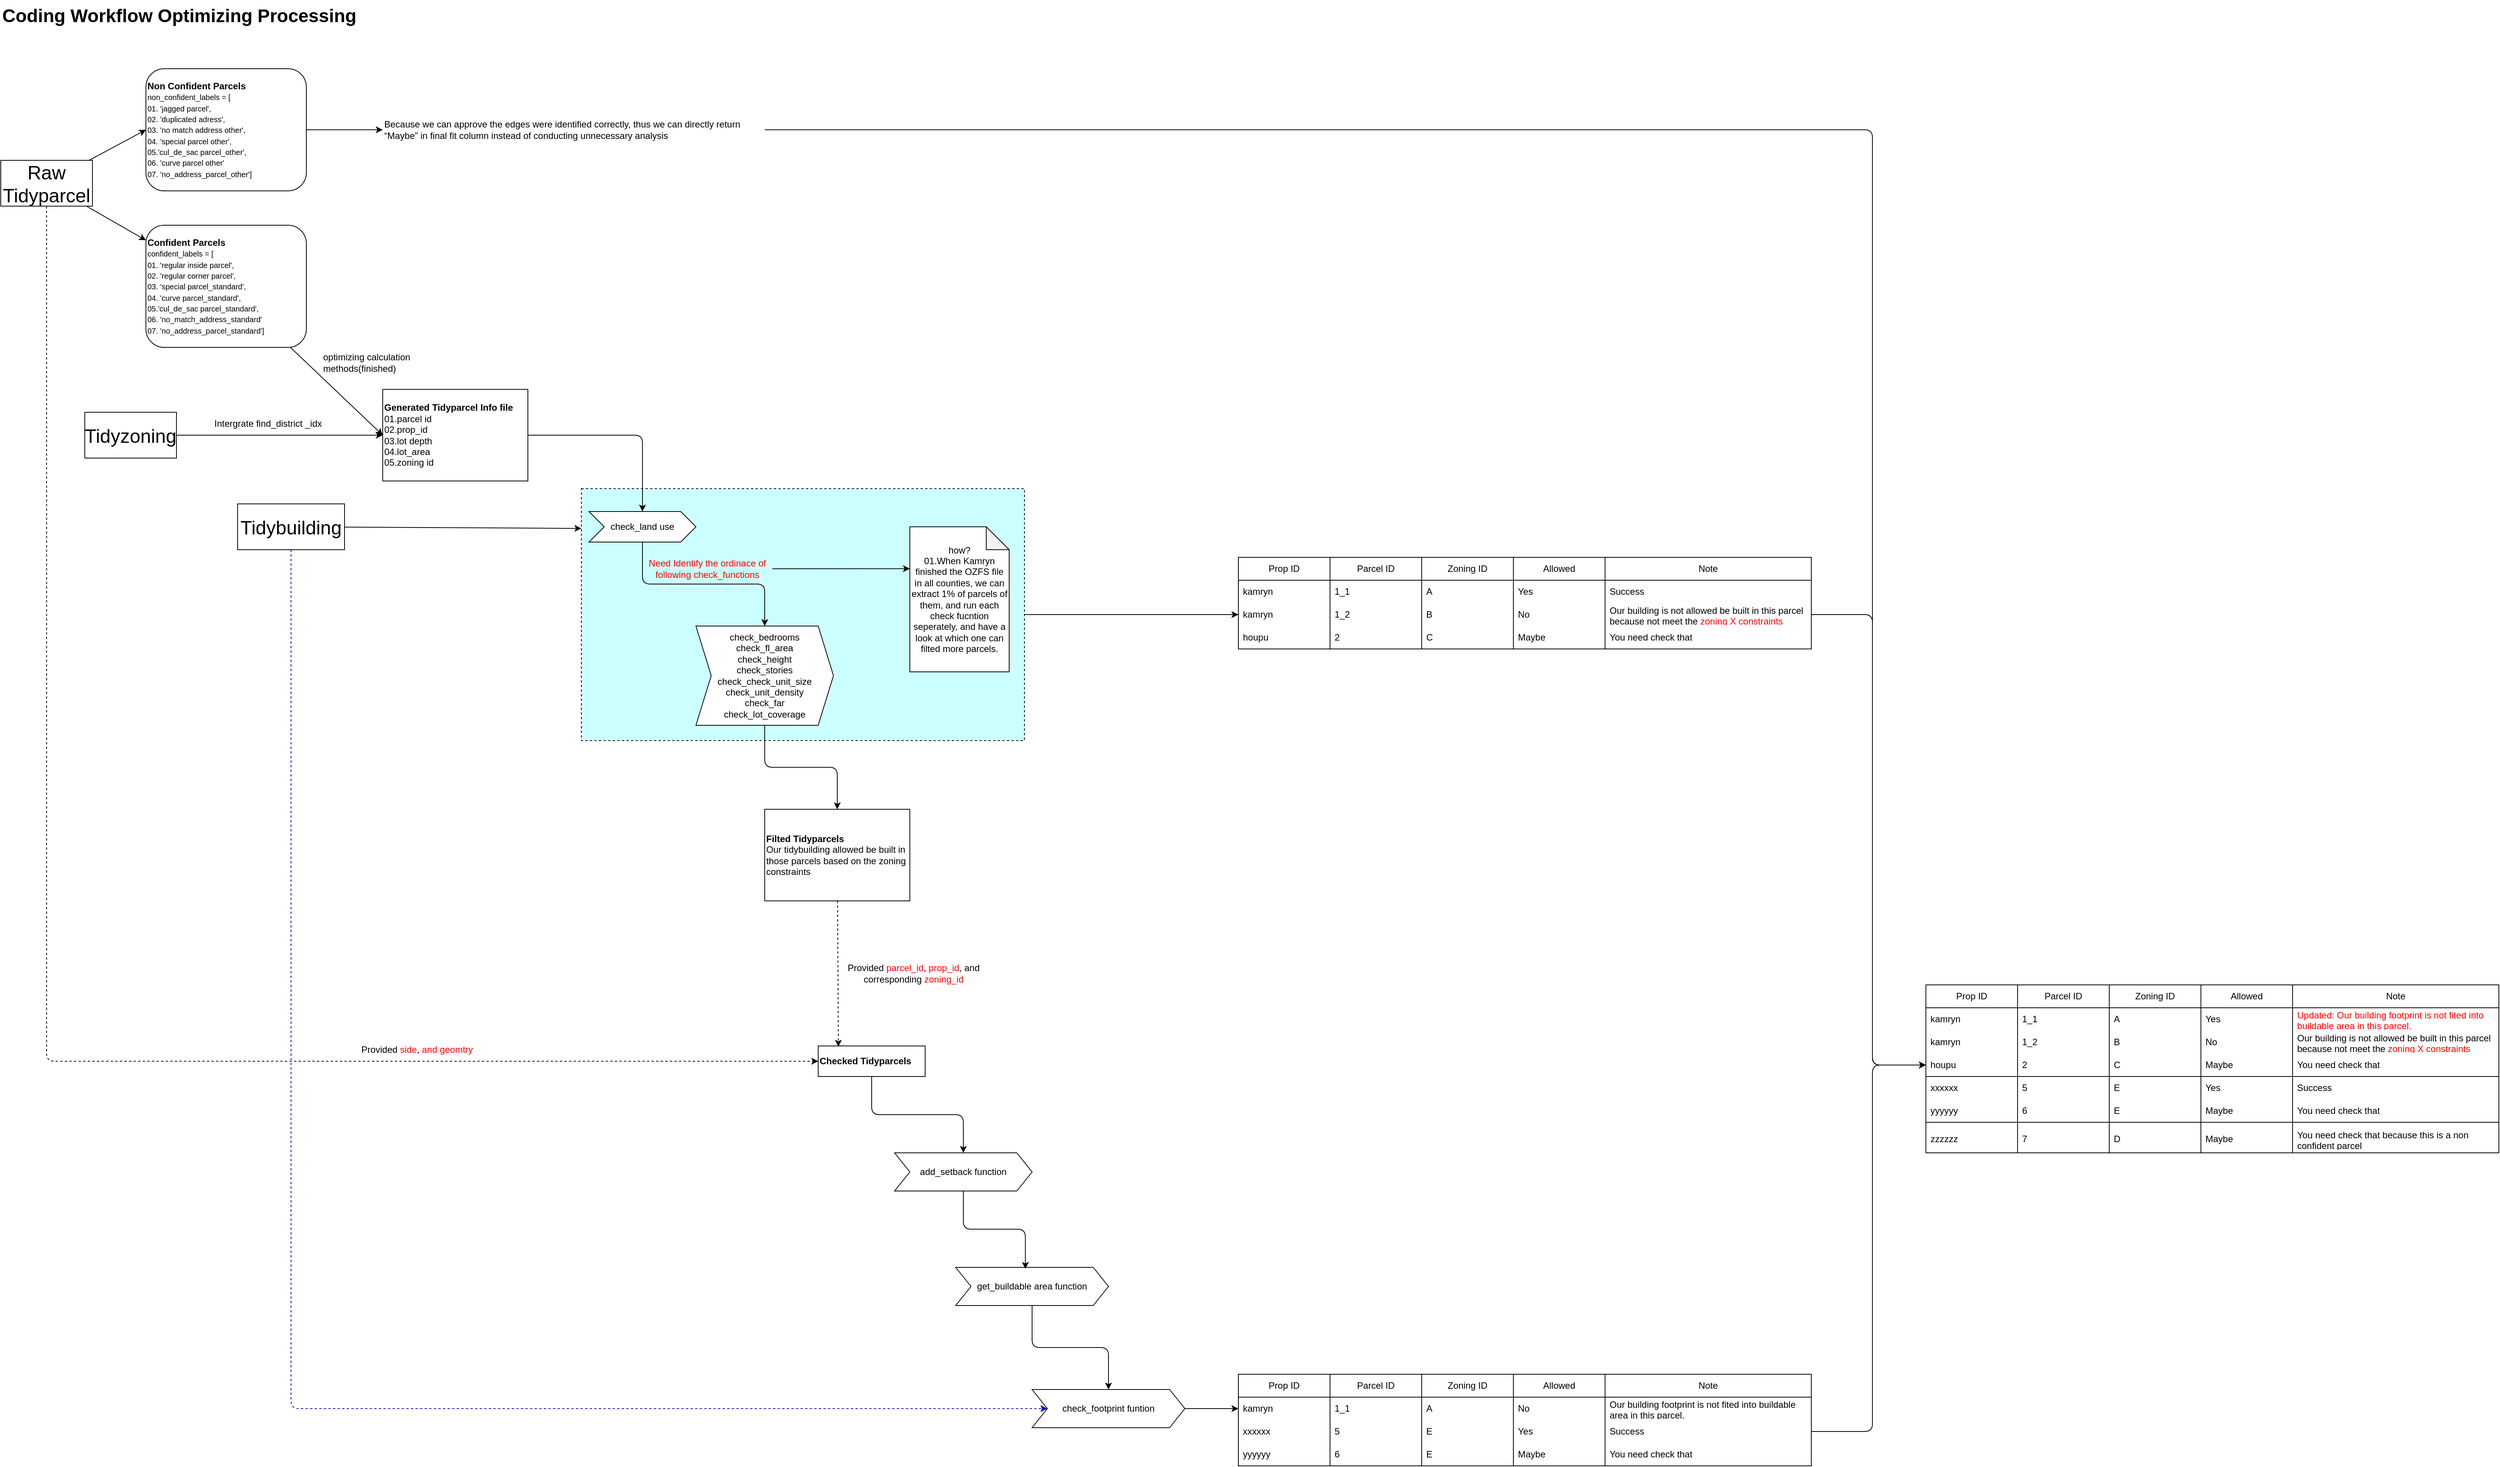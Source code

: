 <mxfile>
    <diagram id="6AbYBxDoQgBNnA4P9w5V" name="Page-1">
        <mxGraphModel dx="3763" dy="2843" grid="1" gridSize="10" guides="1" tooltips="1" connect="1" arrows="1" fold="1" page="1" pageScale="1" pageWidth="1100" pageHeight="850" math="0" shadow="0">
            <root>
                <mxCell id="0"/>
                <mxCell id="1" parent="0"/>
                <mxCell id="86" style="edgeStyle=none;html=1;entryX=0;entryY=0.5;entryDx=0;entryDy=0;" edge="1" parent="1" source="49" target="65">
                    <mxGeometry relative="1" as="geometry"/>
                </mxCell>
                <mxCell id="49" value="" style="rounded=0;whiteSpace=wrap;html=1;dashed=1;fillColor=#CCFFFF;gradientColor=none;" vertex="1" parent="1">
                    <mxGeometry x="800" y="690" width="580" height="330" as="geometry"/>
                </mxCell>
                <mxCell id="2" value="&lt;h1 style=&quot;margin-top: 0px;&quot;&gt;Coding Workflow Optimizing Processing&lt;/h1&gt;" style="text;html=1;whiteSpace=wrap;overflow=hidden;rounded=0;" vertex="1" parent="1">
                    <mxGeometry x="40" y="50" width="530" height="50" as="geometry"/>
                </mxCell>
                <mxCell id="7" style="edgeStyle=none;html=1;" edge="1" parent="1" source="3" target="4">
                    <mxGeometry relative="1" as="geometry"/>
                </mxCell>
                <mxCell id="9" style="edgeStyle=none;html=1;entryX=0;entryY=0.5;entryDx=0;entryDy=0;" edge="1" parent="1" source="3" target="8">
                    <mxGeometry relative="1" as="geometry"/>
                </mxCell>
                <mxCell id="39" style="edgeStyle=orthogonalEdgeStyle;html=1;entryX=0;entryY=0.5;entryDx=0;entryDy=0;dashed=1;" edge="1" parent="1" source="3" target="37">
                    <mxGeometry relative="1" as="geometry">
                        <Array as="points">
                            <mxPoint x="100" y="1440"/>
                        </Array>
                    </mxGeometry>
                </mxCell>
                <mxCell id="3" value="&lt;font style=&quot;font-size: 25px;&quot;&gt;Raw Tidyparcel&lt;/font&gt;" style="rounded=0;whiteSpace=wrap;html=1;" vertex="1" parent="1">
                    <mxGeometry x="40" y="260" width="120" height="60" as="geometry"/>
                </mxCell>
                <mxCell id="24" style="edgeStyle=none;html=1;entryX=0;entryY=0.5;entryDx=0;entryDy=0;" edge="1" parent="1" source="4" target="12">
                    <mxGeometry relative="1" as="geometry"/>
                </mxCell>
                <mxCell id="4" value="&lt;b&gt;Confident Parcels&lt;/b&gt;&lt;div&gt;&lt;div&gt;&lt;font style=&quot;font-size: 10px;&quot;&gt;confident_labels = [&lt;/font&gt;&lt;/div&gt;&lt;div&gt;&lt;font style=&quot;font-size: 10px;&quot;&gt;01. &#39;regular inside parcel&#39;,&lt;/font&gt;&lt;/div&gt;&lt;div&gt;&lt;font style=&quot;font-size: 10px;&quot;&gt;02. &#39;regular corner parcel&#39;,&lt;/font&gt;&lt;/div&gt;&lt;div&gt;&lt;font style=&quot;font-size: 10px;&quot;&gt;03. &#39;special parcel_standard&#39;,&lt;/font&gt;&lt;/div&gt;&lt;div&gt;&lt;font style=&quot;font-size: 10px;&quot;&gt;04. &#39;curve parcel_standard&#39;,&lt;/font&gt;&lt;/div&gt;&lt;div&gt;&lt;font style=&quot;font-size: 10px;&quot;&gt;05.&#39;cul_de_sac parcel_standard&#39;,&lt;/font&gt;&lt;/div&gt;&lt;div&gt;&lt;font style=&quot;font-size: 10px;&quot;&gt;06. &#39;no_match_address_standard&#39;&lt;/font&gt;&lt;/div&gt;&lt;div&gt;&lt;font style=&quot;font-size: 10px;&quot;&gt;&lt;span style=&quot;background-color: transparent;&quot;&gt;07. &#39;&lt;/span&gt;&lt;/font&gt;&lt;span style=&quot;background-color: transparent; font-size: 10px;&quot;&gt;no_address_parcel_standard&#39;&lt;/span&gt;&lt;span style=&quot;background-color: transparent; font-size: 10px;&quot;&gt;]&lt;/span&gt;&lt;/div&gt;&lt;/div&gt;" style="rounded=1;whiteSpace=wrap;html=1;align=left;" vertex="1" parent="1">
                    <mxGeometry x="230" y="345" width="210" height="160" as="geometry"/>
                </mxCell>
                <mxCell id="8" value="&lt;b&gt;Non Confident Parcels&lt;/b&gt;&lt;div&gt;&lt;div&gt;&lt;font style=&quot;font-size: 10px;&quot;&gt;non_confident_labels = [&lt;/font&gt;&lt;/div&gt;&lt;div&gt;&lt;font style=&quot;font-size: 10px;&quot;&gt;01. &#39;jagged parcel&#39;,&lt;/font&gt;&lt;/div&gt;&lt;div&gt;&lt;font style=&quot;font-size: 10px;&quot;&gt;02. &#39;duplicated adress&#39;,&lt;/font&gt;&lt;/div&gt;&lt;div&gt;&lt;font style=&quot;font-size: 10px;&quot;&gt;03. &#39;no match address other&#39;,&lt;/font&gt;&lt;/div&gt;&lt;div&gt;&lt;font style=&quot;font-size: 10px;&quot;&gt;04. &#39;special parcel other&#39;,&lt;/font&gt;&lt;/div&gt;&lt;div&gt;&lt;font style=&quot;font-size: 10px;&quot;&gt;05.&#39;cul_de_sac parcel_other&#39;,&lt;/font&gt;&lt;/div&gt;&lt;div&gt;&lt;font style=&quot;font-size: 10px;&quot;&gt;06. &#39;curve parcel other&#39;&lt;/font&gt;&lt;/div&gt;&lt;div&gt;&lt;font style=&quot;font-size: 10px;&quot;&gt;&lt;span style=&quot;background-color: transparent;&quot;&gt;07. &#39;&lt;/span&gt;&lt;/font&gt;&lt;span style=&quot;background-color: transparent; font-size: 10px;&quot;&gt;no_address_parcel_other&#39;&lt;/span&gt;&lt;span style=&quot;background-color: transparent; font-size: 10px;&quot;&gt;]&lt;/span&gt;&lt;/div&gt;&lt;/div&gt;" style="rounded=1;whiteSpace=wrap;html=1;align=left;" vertex="1" parent="1">
                    <mxGeometry x="230" y="140" width="210" height="160" as="geometry"/>
                </mxCell>
                <mxCell id="10" value="" style="endArrow=classic;html=1;exitX=1;exitY=0.5;exitDx=0;exitDy=0;" edge="1" parent="1" source="8">
                    <mxGeometry width="50" height="50" relative="1" as="geometry">
                        <mxPoint x="650" y="480" as="sourcePoint"/>
                        <mxPoint x="540" y="220" as="targetPoint"/>
                    </mxGeometry>
                </mxCell>
                <mxCell id="164" style="edgeStyle=orthogonalEdgeStyle;html=1;entryX=0;entryY=0.5;entryDx=0;entryDy=0;" edge="1" parent="1" source="11" target="113">
                    <mxGeometry relative="1" as="geometry">
                        <Array as="points">
                            <mxPoint x="2490" y="220"/>
                            <mxPoint x="2490" y="1445"/>
                        </Array>
                    </mxGeometry>
                </mxCell>
                <mxCell id="11" value="Because we can approve the edges were identified correctly, thus we can directly return “Maybe” in final fit column instead of conducting unnecessary analysis&amp;nbsp;" style="text;html=1;align=left;verticalAlign=middle;whiteSpace=wrap;rounded=0;" vertex="1" parent="1">
                    <mxGeometry x="540" y="205" width="500" height="30" as="geometry"/>
                </mxCell>
                <mxCell id="29" style="edgeStyle=orthogonalEdgeStyle;html=1;entryX=0.5;entryY=0;entryDx=0;entryDy=0;" edge="1" parent="1" source="12" target="27">
                    <mxGeometry relative="1" as="geometry"/>
                </mxCell>
                <mxCell id="12" value="&lt;b&gt;Generated Tidyparcel Info file&lt;/b&gt;&lt;div&gt;01.parcel id&lt;/div&gt;&lt;div&gt;02.prop_id&lt;/div&gt;&lt;div&gt;03.lot depth&lt;/div&gt;&lt;div&gt;04.lot_area&lt;/div&gt;&lt;div&gt;05.zoning id&lt;/div&gt;" style="rounded=0;whiteSpace=wrap;html=1;align=left;" vertex="1" parent="1">
                    <mxGeometry x="540" y="560" width="190" height="120" as="geometry"/>
                </mxCell>
                <mxCell id="22" style="edgeStyle=none;html=1;entryX=0;entryY=0.5;entryDx=0;entryDy=0;" edge="1" parent="1" source="21" target="12">
                    <mxGeometry relative="1" as="geometry"/>
                </mxCell>
                <mxCell id="21" value="&lt;font style=&quot;font-size: 25px;&quot;&gt;Tidyzoning&lt;/font&gt;" style="rounded=0;whiteSpace=wrap;html=1;" vertex="1" parent="1">
                    <mxGeometry x="150" y="590" width="120" height="60" as="geometry"/>
                </mxCell>
                <mxCell id="23" value="Intergrate find_district _idx" style="text;html=1;align=center;verticalAlign=middle;whiteSpace=wrap;rounded=0;rotation=0;" vertex="1" parent="1">
                    <mxGeometry x="300" y="590" width="180" height="30" as="geometry"/>
                </mxCell>
                <mxCell id="31" style="edgeStyle=orthogonalEdgeStyle;html=1;entryX=0.5;entryY=0;entryDx=0;entryDy=0;" edge="1" parent="1" source="27" target="30">
                    <mxGeometry relative="1" as="geometry"/>
                </mxCell>
                <mxCell id="27" value="check_land use" style="shape=step;perimeter=stepPerimeter;whiteSpace=wrap;html=1;fixedSize=1;" vertex="1" parent="1">
                    <mxGeometry x="810" y="720" width="140" height="40" as="geometry"/>
                </mxCell>
                <mxCell id="36" style="edgeStyle=orthogonalEdgeStyle;html=1;" edge="1" parent="1" source="30" target="35">
                    <mxGeometry relative="1" as="geometry"/>
                </mxCell>
                <mxCell id="30" value="check_bedrooms&lt;div&gt;check_fl_area&lt;/div&gt;&lt;div&gt;check_height&lt;/div&gt;&lt;div&gt;check_stories&lt;/div&gt;&lt;div&gt;check_check_unit_size&lt;/div&gt;&lt;div&gt;check_unit_density&lt;/div&gt;&lt;div&gt;check_far&lt;/div&gt;&lt;div&gt;check_lot_coverage&lt;/div&gt;" style="shape=step;perimeter=stepPerimeter;whiteSpace=wrap;html=1;fixedSize=1;" vertex="1" parent="1">
                    <mxGeometry x="950" y="870" width="180" height="130" as="geometry"/>
                </mxCell>
                <mxCell id="32" value="&lt;font style=&quot;color: rgb(255, 0, 0);&quot;&gt;Need Identify the ordinace of following check_functions&lt;/font&gt;" style="text;html=1;align=center;verticalAlign=middle;whiteSpace=wrap;rounded=0;" vertex="1" parent="1">
                    <mxGeometry x="880" y="780" width="170" height="30" as="geometry"/>
                </mxCell>
                <mxCell id="33" value="how?&lt;div&gt;01.When Kamryn finished the OZFS file in all counties, we can extract 1% of parcels of them, and run each check fucntion seperately, and have a look at which one can filted more parcels.&lt;/div&gt;" style="shape=note;whiteSpace=wrap;html=1;backgroundOutline=1;darkOpacity=0.05;" vertex="1" parent="1">
                    <mxGeometry x="1230" y="740" width="130" height="190" as="geometry"/>
                </mxCell>
                <mxCell id="34" style="edgeStyle=none;html=1;entryX=0;entryY=0.289;entryDx=0;entryDy=0;entryPerimeter=0;" edge="1" parent="1" source="32" target="33">
                    <mxGeometry relative="1" as="geometry"/>
                </mxCell>
                <mxCell id="35" value="&lt;b&gt;Filted Tidyparcels&lt;/b&gt;&lt;div&gt;Our tidybuilding allowed be built in those parcels based on the zoning constraints&lt;/div&gt;" style="rounded=0;whiteSpace=wrap;html=1;align=left;" vertex="1" parent="1">
                    <mxGeometry x="1040" y="1110" width="190" height="120" as="geometry"/>
                </mxCell>
                <mxCell id="43" style="edgeStyle=orthogonalEdgeStyle;html=1;entryX=0.5;entryY=0;entryDx=0;entryDy=0;" edge="1" parent="1" source="37" target="42">
                    <mxGeometry relative="1" as="geometry"/>
                </mxCell>
                <mxCell id="37" value="&lt;b&gt;Checked Tidyparcels&lt;/b&gt;" style="rounded=0;whiteSpace=wrap;html=1;align=left;" vertex="1" parent="1">
                    <mxGeometry x="1110" y="1420" width="140" height="40" as="geometry"/>
                </mxCell>
                <mxCell id="38" style="edgeStyle=none;html=1;entryX=0.189;entryY=0.025;entryDx=0;entryDy=0;entryPerimeter=0;dashed=1;" edge="1" parent="1" source="35" target="37">
                    <mxGeometry relative="1" as="geometry"/>
                </mxCell>
                <mxCell id="40" value="Provided &lt;font style=&quot;color: rgb(255, 0, 0);&quot;&gt;parcel_id&lt;/font&gt;, &lt;font style=&quot;color: rgb(255, 0, 0);&quot;&gt;prop_id&lt;/font&gt;, and corresponding &lt;font style=&quot;color: rgb(255, 0, 0);&quot;&gt;zoning_id&lt;/font&gt;" style="text;html=1;align=center;verticalAlign=middle;whiteSpace=wrap;rounded=0;" vertex="1" parent="1">
                    <mxGeometry x="1140" y="1310" width="190" height="30" as="geometry"/>
                </mxCell>
                <mxCell id="41" value="Provided &lt;font style=&quot;color: rgb(255, 0, 0);&quot;&gt;side&lt;/font&gt;, &lt;font style=&quot;color: rgb(255, 0, 0);&quot;&gt;and geomtry&lt;/font&gt;" style="text;html=1;align=center;verticalAlign=middle;whiteSpace=wrap;rounded=0;" vertex="1" parent="1">
                    <mxGeometry x="490" y="1410" width="190" height="30" as="geometry"/>
                </mxCell>
                <mxCell id="42" value="add_setback function" style="shape=step;perimeter=stepPerimeter;whiteSpace=wrap;html=1;fixedSize=1;" vertex="1" parent="1">
                    <mxGeometry x="1210" y="1560" width="180" height="50" as="geometry"/>
                </mxCell>
                <mxCell id="52" style="edgeStyle=orthogonalEdgeStyle;html=1;" edge="1" parent="1" source="44" target="51">
                    <mxGeometry relative="1" as="geometry"/>
                </mxCell>
                <mxCell id="44" value="get_buildable area function" style="shape=step;perimeter=stepPerimeter;whiteSpace=wrap;html=1;fixedSize=1;" vertex="1" parent="1">
                    <mxGeometry x="1290" y="1710" width="200" height="50" as="geometry"/>
                </mxCell>
                <mxCell id="45" style="edgeStyle=orthogonalEdgeStyle;html=1;entryX=0.456;entryY=0.04;entryDx=0;entryDy=0;entryPerimeter=0;" edge="1" parent="1" source="42" target="44">
                    <mxGeometry relative="1" as="geometry"/>
                </mxCell>
                <mxCell id="54" style="edgeStyle=orthogonalEdgeStyle;html=1;entryX=0;entryY=0.5;entryDx=0;entryDy=0;strokeColor=#0000CC;dashed=1;" edge="1" parent="1" source="46" target="51">
                    <mxGeometry relative="1" as="geometry">
                        <Array as="points">
                            <mxPoint x="420" y="1895"/>
                        </Array>
                    </mxGeometry>
                </mxCell>
                <mxCell id="46" value="&lt;font style=&quot;font-size: 25px;&quot;&gt;Tidybuilding&lt;/font&gt;" style="rounded=0;whiteSpace=wrap;html=1;" vertex="1" parent="1">
                    <mxGeometry x="350" y="710" width="140" height="60" as="geometry"/>
                </mxCell>
                <mxCell id="50" style="edgeStyle=none;html=1;entryX=0;entryY=0.158;entryDx=0;entryDy=0;entryPerimeter=0;" edge="1" parent="1" source="46" target="49">
                    <mxGeometry relative="1" as="geometry"/>
                </mxCell>
                <mxCell id="108" style="edgeStyle=none;html=1;entryX=0;entryY=0.5;entryDx=0;entryDy=0;" edge="1" parent="1" source="51" target="89">
                    <mxGeometry relative="1" as="geometry"/>
                </mxCell>
                <mxCell id="51" value="check_footprint funtion" style="shape=step;perimeter=stepPerimeter;whiteSpace=wrap;html=1;fixedSize=1;" vertex="1" parent="1">
                    <mxGeometry x="1390" y="1870" width="200" height="50" as="geometry"/>
                </mxCell>
                <mxCell id="85" value="" style="group" vertex="1" connectable="0" parent="1">
                    <mxGeometry x="1660" y="780" width="750" height="120" as="geometry"/>
                </mxCell>
                <mxCell id="63" value="Prop ID" style="swimlane;fontStyle=0;childLayout=stackLayout;horizontal=1;startSize=30;horizontalStack=0;resizeParent=1;resizeParentMax=0;resizeLast=0;collapsible=1;marginBottom=0;whiteSpace=wrap;html=1;" vertex="1" parent="85">
                    <mxGeometry width="120" height="120" as="geometry"/>
                </mxCell>
                <mxCell id="64" value="kamryn" style="text;strokeColor=none;fillColor=none;align=left;verticalAlign=middle;spacingLeft=4;spacingRight=4;overflow=hidden;points=[[0,0.5],[1,0.5]];portConstraint=eastwest;rotatable=0;whiteSpace=wrap;html=1;" vertex="1" parent="63">
                    <mxGeometry y="30" width="120" height="30" as="geometry"/>
                </mxCell>
                <mxCell id="65" value="kamryn" style="text;strokeColor=none;fillColor=none;align=left;verticalAlign=middle;spacingLeft=4;spacingRight=4;overflow=hidden;points=[[0,0.5],[1,0.5]];portConstraint=eastwest;rotatable=0;whiteSpace=wrap;html=1;" vertex="1" parent="63">
                    <mxGeometry y="60" width="120" height="30" as="geometry"/>
                </mxCell>
                <mxCell id="66" value="houpu" style="text;strokeColor=none;fillColor=none;align=left;verticalAlign=middle;spacingLeft=4;spacingRight=4;overflow=hidden;points=[[0,0.5],[1,0.5]];portConstraint=eastwest;rotatable=0;whiteSpace=wrap;html=1;" vertex="1" parent="63">
                    <mxGeometry y="90" width="120" height="30" as="geometry"/>
                </mxCell>
                <mxCell id="67" value="Parcel ID" style="swimlane;fontStyle=0;childLayout=stackLayout;horizontal=1;startSize=30;horizontalStack=0;resizeParent=1;resizeParentMax=0;resizeLast=0;collapsible=1;marginBottom=0;whiteSpace=wrap;html=1;" vertex="1" parent="85">
                    <mxGeometry x="120" width="120" height="120" as="geometry"/>
                </mxCell>
                <mxCell id="68" value="1_1" style="text;strokeColor=none;fillColor=none;align=left;verticalAlign=middle;spacingLeft=4;spacingRight=4;overflow=hidden;points=[[0,0.5],[1,0.5]];portConstraint=eastwest;rotatable=0;whiteSpace=wrap;html=1;" vertex="1" parent="67">
                    <mxGeometry y="30" width="120" height="30" as="geometry"/>
                </mxCell>
                <mxCell id="69" value="1_2" style="text;strokeColor=none;fillColor=none;align=left;verticalAlign=middle;spacingLeft=4;spacingRight=4;overflow=hidden;points=[[0,0.5],[1,0.5]];portConstraint=eastwest;rotatable=0;whiteSpace=wrap;html=1;" vertex="1" parent="67">
                    <mxGeometry y="60" width="120" height="30" as="geometry"/>
                </mxCell>
                <mxCell id="70" value="2" style="text;strokeColor=none;fillColor=none;align=left;verticalAlign=middle;spacingLeft=4;spacingRight=4;overflow=hidden;points=[[0,0.5],[1,0.5]];portConstraint=eastwest;rotatable=0;whiteSpace=wrap;html=1;" vertex="1" parent="67">
                    <mxGeometry y="90" width="120" height="30" as="geometry"/>
                </mxCell>
                <mxCell id="71" value="Zoning ID" style="swimlane;fontStyle=0;childLayout=stackLayout;horizontal=1;startSize=30;horizontalStack=0;resizeParent=1;resizeParentMax=0;resizeLast=0;collapsible=1;marginBottom=0;whiteSpace=wrap;html=1;" vertex="1" parent="85">
                    <mxGeometry x="240" width="120" height="120" as="geometry"/>
                </mxCell>
                <mxCell id="72" value="A" style="text;strokeColor=none;fillColor=none;align=left;verticalAlign=middle;spacingLeft=4;spacingRight=4;overflow=hidden;points=[[0,0.5],[1,0.5]];portConstraint=eastwest;rotatable=0;whiteSpace=wrap;html=1;" vertex="1" parent="71">
                    <mxGeometry y="30" width="120" height="30" as="geometry"/>
                </mxCell>
                <mxCell id="73" value="B" style="text;strokeColor=none;fillColor=none;align=left;verticalAlign=middle;spacingLeft=4;spacingRight=4;overflow=hidden;points=[[0,0.5],[1,0.5]];portConstraint=eastwest;rotatable=0;whiteSpace=wrap;html=1;" vertex="1" parent="71">
                    <mxGeometry y="60" width="120" height="30" as="geometry"/>
                </mxCell>
                <mxCell id="74" value="C" style="text;strokeColor=none;fillColor=none;align=left;verticalAlign=middle;spacingLeft=4;spacingRight=4;overflow=hidden;points=[[0,0.5],[1,0.5]];portConstraint=eastwest;rotatable=0;whiteSpace=wrap;html=1;" vertex="1" parent="71">
                    <mxGeometry y="90" width="120" height="30" as="geometry"/>
                </mxCell>
                <mxCell id="75" value="Allowed" style="swimlane;fontStyle=0;childLayout=stackLayout;horizontal=1;startSize=30;horizontalStack=0;resizeParent=1;resizeParentMax=0;resizeLast=0;collapsible=1;marginBottom=0;whiteSpace=wrap;html=1;" vertex="1" parent="85">
                    <mxGeometry x="360" width="120" height="120" as="geometry"/>
                </mxCell>
                <mxCell id="76" value="Yes" style="text;strokeColor=none;fillColor=none;align=left;verticalAlign=middle;spacingLeft=4;spacingRight=4;overflow=hidden;points=[[0,0.5],[1,0.5]];portConstraint=eastwest;rotatable=0;whiteSpace=wrap;html=1;" vertex="1" parent="75">
                    <mxGeometry y="30" width="120" height="30" as="geometry"/>
                </mxCell>
                <mxCell id="77" value="No" style="text;strokeColor=none;fillColor=none;align=left;verticalAlign=middle;spacingLeft=4;spacingRight=4;overflow=hidden;points=[[0,0.5],[1,0.5]];portConstraint=eastwest;rotatable=0;whiteSpace=wrap;html=1;" vertex="1" parent="75">
                    <mxGeometry y="60" width="120" height="30" as="geometry"/>
                </mxCell>
                <mxCell id="78" value="Maybe" style="text;strokeColor=none;fillColor=none;align=left;verticalAlign=middle;spacingLeft=4;spacingRight=4;overflow=hidden;points=[[0,0.5],[1,0.5]];portConstraint=eastwest;rotatable=0;whiteSpace=wrap;html=1;" vertex="1" parent="75">
                    <mxGeometry y="90" width="120" height="30" as="geometry"/>
                </mxCell>
                <mxCell id="79" value="Note" style="swimlane;fontStyle=0;childLayout=stackLayout;horizontal=1;startSize=30;horizontalStack=0;resizeParent=1;resizeParentMax=0;resizeLast=0;collapsible=1;marginBottom=0;whiteSpace=wrap;html=1;" vertex="1" parent="85">
                    <mxGeometry x="480" width="270" height="120" as="geometry"/>
                </mxCell>
                <mxCell id="80" value="Success" style="text;strokeColor=none;fillColor=none;align=left;verticalAlign=middle;spacingLeft=4;spacingRight=4;overflow=hidden;points=[[0,0.5],[1,0.5]];portConstraint=eastwest;rotatable=0;whiteSpace=wrap;html=1;" vertex="1" parent="79">
                    <mxGeometry y="30" width="270" height="30" as="geometry"/>
                </mxCell>
                <mxCell id="81" value="&lt;span style=&quot;color: rgb(0, 0, 0); text-align: center;&quot;&gt;Our building is not allowed be built in this parcel because not meet the &lt;/span&gt;&lt;span style=&quot;text-align: center; color: rgb(0, 0, 0);&quot;&gt;&lt;font style=&quot;color: rgb(255, 0, 0);&quot;&gt;zoning X constraints&lt;/font&gt;&lt;/span&gt;" style="text;strokeColor=none;fillColor=none;align=left;verticalAlign=middle;spacingLeft=4;spacingRight=4;overflow=hidden;points=[[0,0.5],[1,0.5]];portConstraint=eastwest;rotatable=0;whiteSpace=wrap;html=1;" vertex="1" parent="79">
                    <mxGeometry y="60" width="270" height="30" as="geometry"/>
                </mxCell>
                <mxCell id="82" value="You need check that" style="text;strokeColor=none;fillColor=none;align=left;verticalAlign=middle;spacingLeft=4;spacingRight=4;overflow=hidden;points=[[0,0.5],[1,0.5]];portConstraint=eastwest;rotatable=0;whiteSpace=wrap;html=1;" vertex="1" parent="79">
                    <mxGeometry y="90" width="270" height="30" as="geometry"/>
                </mxCell>
                <mxCell id="87" value="" style="group" vertex="1" connectable="0" parent="1">
                    <mxGeometry x="1660" y="1850" width="750" height="120" as="geometry"/>
                </mxCell>
                <mxCell id="88" value="Prop ID" style="swimlane;fontStyle=0;childLayout=stackLayout;horizontal=1;startSize=30;horizontalStack=0;resizeParent=1;resizeParentMax=0;resizeLast=0;collapsible=1;marginBottom=0;whiteSpace=wrap;html=1;" vertex="1" parent="87">
                    <mxGeometry width="120" height="120" as="geometry"/>
                </mxCell>
                <mxCell id="89" value="kamryn" style="text;strokeColor=none;fillColor=none;align=left;verticalAlign=middle;spacingLeft=4;spacingRight=4;overflow=hidden;points=[[0,0.5],[1,0.5]];portConstraint=eastwest;rotatable=0;whiteSpace=wrap;html=1;" vertex="1" parent="88">
                    <mxGeometry y="30" width="120" height="30" as="geometry"/>
                </mxCell>
                <mxCell id="90" value="xxxxxx" style="text;strokeColor=none;fillColor=none;align=left;verticalAlign=middle;spacingLeft=4;spacingRight=4;overflow=hidden;points=[[0,0.5],[1,0.5]];portConstraint=eastwest;rotatable=0;whiteSpace=wrap;html=1;" vertex="1" parent="88">
                    <mxGeometry y="60" width="120" height="30" as="geometry"/>
                </mxCell>
                <mxCell id="91" value="yyyyyy" style="text;strokeColor=none;fillColor=none;align=left;verticalAlign=middle;spacingLeft=4;spacingRight=4;overflow=hidden;points=[[0,0.5],[1,0.5]];portConstraint=eastwest;rotatable=0;whiteSpace=wrap;html=1;" vertex="1" parent="88">
                    <mxGeometry y="90" width="120" height="30" as="geometry"/>
                </mxCell>
                <mxCell id="92" value="Parcel ID" style="swimlane;fontStyle=0;childLayout=stackLayout;horizontal=1;startSize=30;horizontalStack=0;resizeParent=1;resizeParentMax=0;resizeLast=0;collapsible=1;marginBottom=0;whiteSpace=wrap;html=1;" vertex="1" parent="87">
                    <mxGeometry x="120" width="120" height="120" as="geometry"/>
                </mxCell>
                <mxCell id="93" value="1_1" style="text;strokeColor=none;fillColor=none;align=left;verticalAlign=middle;spacingLeft=4;spacingRight=4;overflow=hidden;points=[[0,0.5],[1,0.5]];portConstraint=eastwest;rotatable=0;whiteSpace=wrap;html=1;" vertex="1" parent="92">
                    <mxGeometry y="30" width="120" height="30" as="geometry"/>
                </mxCell>
                <mxCell id="94" value="5" style="text;strokeColor=none;fillColor=none;align=left;verticalAlign=middle;spacingLeft=4;spacingRight=4;overflow=hidden;points=[[0,0.5],[1,0.5]];portConstraint=eastwest;rotatable=0;whiteSpace=wrap;html=1;" vertex="1" parent="92">
                    <mxGeometry y="60" width="120" height="30" as="geometry"/>
                </mxCell>
                <mxCell id="95" value="6" style="text;strokeColor=none;fillColor=none;align=left;verticalAlign=middle;spacingLeft=4;spacingRight=4;overflow=hidden;points=[[0,0.5],[1,0.5]];portConstraint=eastwest;rotatable=0;whiteSpace=wrap;html=1;" vertex="1" parent="92">
                    <mxGeometry y="90" width="120" height="30" as="geometry"/>
                </mxCell>
                <mxCell id="96" value="Zoning ID" style="swimlane;fontStyle=0;childLayout=stackLayout;horizontal=1;startSize=30;horizontalStack=0;resizeParent=1;resizeParentMax=0;resizeLast=0;collapsible=1;marginBottom=0;whiteSpace=wrap;html=1;" vertex="1" parent="87">
                    <mxGeometry x="240" width="120" height="120" as="geometry"/>
                </mxCell>
                <mxCell id="97" value="A" style="text;strokeColor=none;fillColor=none;align=left;verticalAlign=middle;spacingLeft=4;spacingRight=4;overflow=hidden;points=[[0,0.5],[1,0.5]];portConstraint=eastwest;rotatable=0;whiteSpace=wrap;html=1;" vertex="1" parent="96">
                    <mxGeometry y="30" width="120" height="30" as="geometry"/>
                </mxCell>
                <mxCell id="98" value="E" style="text;strokeColor=none;fillColor=none;align=left;verticalAlign=middle;spacingLeft=4;spacingRight=4;overflow=hidden;points=[[0,0.5],[1,0.5]];portConstraint=eastwest;rotatable=0;whiteSpace=wrap;html=1;" vertex="1" parent="96">
                    <mxGeometry y="60" width="120" height="30" as="geometry"/>
                </mxCell>
                <mxCell id="99" value="E" style="text;strokeColor=none;fillColor=none;align=left;verticalAlign=middle;spacingLeft=4;spacingRight=4;overflow=hidden;points=[[0,0.5],[1,0.5]];portConstraint=eastwest;rotatable=0;whiteSpace=wrap;html=1;" vertex="1" parent="96">
                    <mxGeometry y="90" width="120" height="30" as="geometry"/>
                </mxCell>
                <mxCell id="100" value="Allowed" style="swimlane;fontStyle=0;childLayout=stackLayout;horizontal=1;startSize=30;horizontalStack=0;resizeParent=1;resizeParentMax=0;resizeLast=0;collapsible=1;marginBottom=0;whiteSpace=wrap;html=1;" vertex="1" parent="87">
                    <mxGeometry x="360" width="120" height="120" as="geometry"/>
                </mxCell>
                <mxCell id="101" value="&lt;span style=&quot;color: rgb(0, 0, 0);&quot;&gt;No&lt;/span&gt;" style="text;strokeColor=none;fillColor=none;align=left;verticalAlign=middle;spacingLeft=4;spacingRight=4;overflow=hidden;points=[[0,0.5],[1,0.5]];portConstraint=eastwest;rotatable=0;whiteSpace=wrap;html=1;" vertex="1" parent="100">
                    <mxGeometry y="30" width="120" height="30" as="geometry"/>
                </mxCell>
                <mxCell id="102" value="Yes" style="text;strokeColor=none;fillColor=none;align=left;verticalAlign=middle;spacingLeft=4;spacingRight=4;overflow=hidden;points=[[0,0.5],[1,0.5]];portConstraint=eastwest;rotatable=0;whiteSpace=wrap;html=1;" vertex="1" parent="100">
                    <mxGeometry y="60" width="120" height="30" as="geometry"/>
                </mxCell>
                <mxCell id="103" value="Maybe" style="text;strokeColor=none;fillColor=none;align=left;verticalAlign=middle;spacingLeft=4;spacingRight=4;overflow=hidden;points=[[0,0.5],[1,0.5]];portConstraint=eastwest;rotatable=0;whiteSpace=wrap;html=1;" vertex="1" parent="100">
                    <mxGeometry y="90" width="120" height="30" as="geometry"/>
                </mxCell>
                <mxCell id="104" value="Note" style="swimlane;fontStyle=0;childLayout=stackLayout;horizontal=1;startSize=30;horizontalStack=0;resizeParent=1;resizeParentMax=0;resizeLast=0;collapsible=1;marginBottom=0;whiteSpace=wrap;html=1;" vertex="1" parent="87">
                    <mxGeometry x="480" width="270" height="120" as="geometry"/>
                </mxCell>
                <mxCell id="105" value="&lt;span style=&quot;color: rgb(0, 0, 0); text-align: center;&quot;&gt;Our building footprint is not fited into buildable area in this parcel.&lt;/span&gt;" style="text;strokeColor=none;fillColor=none;align=left;verticalAlign=middle;spacingLeft=4;spacingRight=4;overflow=hidden;points=[[0,0.5],[1,0.5]];portConstraint=eastwest;rotatable=0;whiteSpace=wrap;html=1;" vertex="1" parent="104">
                    <mxGeometry y="30" width="270" height="30" as="geometry"/>
                </mxCell>
                <mxCell id="106" value="&lt;div style=&quot;text-align: center;&quot;&gt;&lt;span style=&quot;background-color: transparent;&quot;&gt;Success&lt;/span&gt;&lt;/div&gt;" style="text;strokeColor=none;fillColor=none;align=left;verticalAlign=middle;spacingLeft=4;spacingRight=4;overflow=hidden;points=[[0,0.5],[1,0.5]];portConstraint=eastwest;rotatable=0;whiteSpace=wrap;html=1;" vertex="1" parent="104">
                    <mxGeometry y="60" width="270" height="30" as="geometry"/>
                </mxCell>
                <mxCell id="107" value="You need check that" style="text;strokeColor=none;fillColor=none;align=left;verticalAlign=middle;spacingLeft=4;spacingRight=4;overflow=hidden;points=[[0,0.5],[1,0.5]];portConstraint=eastwest;rotatable=0;whiteSpace=wrap;html=1;" vertex="1" parent="104">
                    <mxGeometry y="90" width="270" height="30" as="geometry"/>
                </mxCell>
                <mxCell id="160" style="edgeStyle=orthogonalEdgeStyle;html=1;entryX=0;entryY=0.5;entryDx=0;entryDy=0;" edge="1" parent="1" source="81" target="113">
                    <mxGeometry relative="1" as="geometry">
                        <Array as="points">
                            <mxPoint x="2490" y="855"/>
                            <mxPoint x="2490" y="1445"/>
                        </Array>
                    </mxGeometry>
                </mxCell>
                <mxCell id="161" style="edgeStyle=orthogonalEdgeStyle;html=1;entryX=0;entryY=0.5;entryDx=0;entryDy=0;" edge="1" parent="1" source="106" target="113">
                    <mxGeometry relative="1" as="geometry">
                        <Array as="points">
                            <mxPoint x="2490" y="1925"/>
                            <mxPoint x="2490" y="1445"/>
                        </Array>
                    </mxGeometry>
                </mxCell>
                <mxCell id="163" value="optimizing calculation methods(finished)" style="text;html=1;align=left;verticalAlign=middle;whiteSpace=wrap;rounded=0;rotation=0;" vertex="1" parent="1">
                    <mxGeometry x="460" y="510" width="180" height="30" as="geometry"/>
                </mxCell>
                <mxCell id="175" value="" style="group" vertex="1" connectable="0" parent="1">
                    <mxGeometry x="2560" y="1340" width="750" height="220" as="geometry"/>
                </mxCell>
                <mxCell id="158" value="" style="rounded=0;whiteSpace=wrap;html=1;" vertex="1" parent="175">
                    <mxGeometry x="480" y="120" width="270" height="60" as="geometry"/>
                </mxCell>
                <mxCell id="157" value="" style="rounded=0;whiteSpace=wrap;html=1;" vertex="1" parent="175">
                    <mxGeometry x="360" y="120" width="120" height="60" as="geometry"/>
                </mxCell>
                <mxCell id="156" value="" style="rounded=0;whiteSpace=wrap;html=1;" vertex="1" parent="175">
                    <mxGeometry x="240" y="120" width="120" height="60" as="geometry"/>
                </mxCell>
                <mxCell id="155" value="" style="rounded=0;whiteSpace=wrap;html=1;" vertex="1" parent="175">
                    <mxGeometry x="120" y="120" width="120" height="60" as="geometry"/>
                </mxCell>
                <mxCell id="151" value="" style="rounded=0;whiteSpace=wrap;html=1;" vertex="1" parent="175">
                    <mxGeometry y="120" width="120" height="60" as="geometry"/>
                </mxCell>
                <mxCell id="170" value="" style="rounded=0;whiteSpace=wrap;html=1;" vertex="1" parent="175">
                    <mxGeometry x="480" y="180" width="270" height="40" as="geometry"/>
                </mxCell>
                <mxCell id="171" value="" style="rounded=0;whiteSpace=wrap;html=1;" vertex="1" parent="175">
                    <mxGeometry x="360" y="180" width="120" height="40" as="geometry"/>
                </mxCell>
                <mxCell id="172" value="" style="rounded=0;whiteSpace=wrap;html=1;" vertex="1" parent="175">
                    <mxGeometry x="240" y="180" width="120" height="40" as="geometry"/>
                </mxCell>
                <mxCell id="173" value="" style="rounded=0;whiteSpace=wrap;html=1;" vertex="1" parent="175">
                    <mxGeometry x="120" y="180" width="120" height="40" as="geometry"/>
                </mxCell>
                <mxCell id="174" value="" style="rounded=0;whiteSpace=wrap;html=1;" vertex="1" parent="175">
                    <mxGeometry y="180" width="120" height="40" as="geometry"/>
                </mxCell>
                <mxCell id="134" value="yyyyyy" style="text;strokeColor=none;fillColor=none;align=left;verticalAlign=middle;spacingLeft=4;spacingRight=4;overflow=hidden;points=[[0,0.5],[1,0.5]];portConstraint=eastwest;rotatable=0;whiteSpace=wrap;html=1;" vertex="1" parent="175">
                    <mxGeometry y="150" width="120" height="30" as="geometry"/>
                </mxCell>
                <mxCell id="138" value="6" style="text;strokeColor=none;fillColor=none;align=left;verticalAlign=middle;spacingLeft=4;spacingRight=4;overflow=hidden;points=[[0,0.5],[1,0.5]];portConstraint=eastwest;rotatable=0;whiteSpace=wrap;html=1;" vertex="1" parent="175">
                    <mxGeometry x="120" y="150" width="120" height="30" as="geometry"/>
                </mxCell>
                <mxCell id="142" value="E" style="text;strokeColor=none;fillColor=none;align=left;verticalAlign=middle;spacingLeft=4;spacingRight=4;overflow=hidden;points=[[0,0.5],[1,0.5]];portConstraint=eastwest;rotatable=0;whiteSpace=wrap;html=1;" vertex="1" parent="175">
                    <mxGeometry x="240" y="150" width="120" height="30" as="geometry"/>
                </mxCell>
                <mxCell id="146" value="Maybe" style="text;strokeColor=none;fillColor=none;align=left;verticalAlign=middle;spacingLeft=4;spacingRight=4;overflow=hidden;points=[[0,0.5],[1,0.5]];portConstraint=eastwest;rotatable=0;whiteSpace=wrap;html=1;" vertex="1" parent="175">
                    <mxGeometry x="360" y="150" width="120" height="30" as="geometry"/>
                </mxCell>
                <mxCell id="150" value="You need check that" style="text;strokeColor=none;fillColor=none;align=left;verticalAlign=middle;spacingLeft=4;spacingRight=4;overflow=hidden;points=[[0,0.5],[1,0.5]];portConstraint=eastwest;rotatable=0;whiteSpace=wrap;html=1;" vertex="1" parent="175">
                    <mxGeometry x="480" y="150" width="270" height="30" as="geometry"/>
                </mxCell>
                <mxCell id="165" value="zzzzzz" style="text;strokeColor=none;fillColor=none;align=left;verticalAlign=middle;spacingLeft=4;spacingRight=4;overflow=hidden;points=[[0,0.5],[1,0.5]];portConstraint=eastwest;rotatable=0;whiteSpace=wrap;html=1;" vertex="1" parent="175">
                    <mxGeometry y="187" width="120" height="30" as="geometry"/>
                </mxCell>
                <mxCell id="166" value="7" style="text;strokeColor=none;fillColor=none;align=left;verticalAlign=middle;spacingLeft=4;spacingRight=4;overflow=hidden;points=[[0,0.5],[1,0.5]];portConstraint=eastwest;rotatable=0;whiteSpace=wrap;html=1;" vertex="1" parent="175">
                    <mxGeometry x="120" y="187" width="120" height="30" as="geometry"/>
                </mxCell>
                <mxCell id="167" value="D" style="text;strokeColor=none;fillColor=none;align=left;verticalAlign=middle;spacingLeft=4;spacingRight=4;overflow=hidden;points=[[0,0.5],[1,0.5]];portConstraint=eastwest;rotatable=0;whiteSpace=wrap;html=1;" vertex="1" parent="175">
                    <mxGeometry x="240" y="187" width="120" height="30" as="geometry"/>
                </mxCell>
                <mxCell id="168" value="Maybe" style="text;strokeColor=none;fillColor=none;align=left;verticalAlign=middle;spacingLeft=4;spacingRight=4;overflow=hidden;points=[[0,0.5],[1,0.5]];portConstraint=eastwest;rotatable=0;whiteSpace=wrap;html=1;" vertex="1" parent="175">
                    <mxGeometry x="360" y="187" width="120" height="30" as="geometry"/>
                </mxCell>
                <mxCell id="169" value="You need check that because this is a non confident parcel" style="text;strokeColor=none;fillColor=none;align=left;verticalAlign=middle;spacingLeft=4;spacingRight=4;overflow=hidden;points=[[0,0.5],[1,0.5]];portConstraint=eastwest;rotatable=0;whiteSpace=wrap;html=1;" vertex="1" parent="175">
                    <mxGeometry x="480" y="187" width="270" height="30" as="geometry"/>
                </mxCell>
                <mxCell id="133" value="xxxxxx" style="text;strokeColor=none;fillColor=none;align=left;verticalAlign=middle;spacingLeft=4;spacingRight=4;overflow=hidden;points=[[0,0.5],[1,0.5]];portConstraint=eastwest;rotatable=0;whiteSpace=wrap;html=1;" vertex="1" parent="175">
                    <mxGeometry y="120" width="120" height="30" as="geometry"/>
                </mxCell>
                <mxCell id="137" value="5" style="text;strokeColor=none;fillColor=none;align=left;verticalAlign=middle;spacingLeft=4;spacingRight=4;overflow=hidden;points=[[0,0.5],[1,0.5]];portConstraint=eastwest;rotatable=0;whiteSpace=wrap;html=1;" vertex="1" parent="175">
                    <mxGeometry x="120" y="120" width="120" height="30" as="geometry"/>
                </mxCell>
                <mxCell id="141" value="E" style="text;strokeColor=none;fillColor=none;align=left;verticalAlign=middle;spacingLeft=4;spacingRight=4;overflow=hidden;points=[[0,0.5],[1,0.5]];portConstraint=eastwest;rotatable=0;whiteSpace=wrap;html=1;" vertex="1" parent="175">
                    <mxGeometry x="240" y="120" width="120" height="30" as="geometry"/>
                </mxCell>
                <mxCell id="145" value="Yes" style="text;strokeColor=none;fillColor=none;align=left;verticalAlign=middle;spacingLeft=4;spacingRight=4;overflow=hidden;points=[[0,0.5],[1,0.5]];portConstraint=eastwest;rotatable=0;whiteSpace=wrap;html=1;" vertex="1" parent="175">
                    <mxGeometry x="360" y="120" width="120" height="30" as="geometry"/>
                </mxCell>
                <mxCell id="149" value="&lt;div style=&quot;text-align: center;&quot;&gt;&lt;span style=&quot;background-color: transparent;&quot;&gt;Success&lt;/span&gt;&lt;/div&gt;" style="text;strokeColor=none;fillColor=none;align=left;verticalAlign=middle;spacingLeft=4;spacingRight=4;overflow=hidden;points=[[0,0.5],[1,0.5]];portConstraint=eastwest;rotatable=0;whiteSpace=wrap;html=1;" vertex="1" parent="175">
                    <mxGeometry x="480" y="120" width="270" height="30" as="geometry"/>
                </mxCell>
                <mxCell id="110" value="Prop ID" style="swimlane;fontStyle=0;childLayout=stackLayout;horizontal=1;startSize=30;horizontalStack=0;resizeParent=1;resizeParentMax=0;resizeLast=0;collapsible=1;marginBottom=0;whiteSpace=wrap;html=1;" vertex="1" parent="175">
                    <mxGeometry width="120" height="120" as="geometry"/>
                </mxCell>
                <mxCell id="111" value="kamryn" style="text;strokeColor=none;fillColor=none;align=left;verticalAlign=middle;spacingLeft=4;spacingRight=4;overflow=hidden;points=[[0,0.5],[1,0.5]];portConstraint=eastwest;rotatable=0;whiteSpace=wrap;html=1;" vertex="1" parent="110">
                    <mxGeometry y="30" width="120" height="30" as="geometry"/>
                </mxCell>
                <mxCell id="112" value="kamryn" style="text;strokeColor=none;fillColor=none;align=left;verticalAlign=middle;spacingLeft=4;spacingRight=4;overflow=hidden;points=[[0,0.5],[1,0.5]];portConstraint=eastwest;rotatable=0;whiteSpace=wrap;html=1;" vertex="1" parent="110">
                    <mxGeometry y="60" width="120" height="30" as="geometry"/>
                </mxCell>
                <mxCell id="113" value="houpu" style="text;strokeColor=none;fillColor=none;align=left;verticalAlign=middle;spacingLeft=4;spacingRight=4;overflow=hidden;points=[[0,0.5],[1,0.5]];portConstraint=eastwest;rotatable=0;whiteSpace=wrap;html=1;" vertex="1" parent="110">
                    <mxGeometry y="90" width="120" height="30" as="geometry"/>
                </mxCell>
                <mxCell id="114" value="Parcel ID" style="swimlane;fontStyle=0;childLayout=stackLayout;horizontal=1;startSize=30;horizontalStack=0;resizeParent=1;resizeParentMax=0;resizeLast=0;collapsible=1;marginBottom=0;whiteSpace=wrap;html=1;" vertex="1" parent="175">
                    <mxGeometry x="120" width="120" height="120" as="geometry"/>
                </mxCell>
                <mxCell id="115" value="1_1" style="text;strokeColor=none;fillColor=none;align=left;verticalAlign=middle;spacingLeft=4;spacingRight=4;overflow=hidden;points=[[0,0.5],[1,0.5]];portConstraint=eastwest;rotatable=0;whiteSpace=wrap;html=1;" vertex="1" parent="114">
                    <mxGeometry y="30" width="120" height="30" as="geometry"/>
                </mxCell>
                <mxCell id="116" value="1_2" style="text;strokeColor=none;fillColor=none;align=left;verticalAlign=middle;spacingLeft=4;spacingRight=4;overflow=hidden;points=[[0,0.5],[1,0.5]];portConstraint=eastwest;rotatable=0;whiteSpace=wrap;html=1;" vertex="1" parent="114">
                    <mxGeometry y="60" width="120" height="30" as="geometry"/>
                </mxCell>
                <mxCell id="117" value="2" style="text;strokeColor=none;fillColor=none;align=left;verticalAlign=middle;spacingLeft=4;spacingRight=4;overflow=hidden;points=[[0,0.5],[1,0.5]];portConstraint=eastwest;rotatable=0;whiteSpace=wrap;html=1;" vertex="1" parent="114">
                    <mxGeometry y="90" width="120" height="30" as="geometry"/>
                </mxCell>
                <mxCell id="118" value="Zoning ID" style="swimlane;fontStyle=0;childLayout=stackLayout;horizontal=1;startSize=30;horizontalStack=0;resizeParent=1;resizeParentMax=0;resizeLast=0;collapsible=1;marginBottom=0;whiteSpace=wrap;html=1;" vertex="1" parent="175">
                    <mxGeometry x="240" width="120" height="120" as="geometry"/>
                </mxCell>
                <mxCell id="119" value="A" style="text;strokeColor=none;fillColor=none;align=left;verticalAlign=middle;spacingLeft=4;spacingRight=4;overflow=hidden;points=[[0,0.5],[1,0.5]];portConstraint=eastwest;rotatable=0;whiteSpace=wrap;html=1;" vertex="1" parent="118">
                    <mxGeometry y="30" width="120" height="30" as="geometry"/>
                </mxCell>
                <mxCell id="120" value="B" style="text;strokeColor=none;fillColor=none;align=left;verticalAlign=middle;spacingLeft=4;spacingRight=4;overflow=hidden;points=[[0,0.5],[1,0.5]];portConstraint=eastwest;rotatable=0;whiteSpace=wrap;html=1;" vertex="1" parent="118">
                    <mxGeometry y="60" width="120" height="30" as="geometry"/>
                </mxCell>
                <mxCell id="121" value="C" style="text;strokeColor=none;fillColor=none;align=left;verticalAlign=middle;spacingLeft=4;spacingRight=4;overflow=hidden;points=[[0,0.5],[1,0.5]];portConstraint=eastwest;rotatable=0;whiteSpace=wrap;html=1;" vertex="1" parent="118">
                    <mxGeometry y="90" width="120" height="30" as="geometry"/>
                </mxCell>
                <mxCell id="122" value="Allowed" style="swimlane;fontStyle=0;childLayout=stackLayout;horizontal=1;startSize=30;horizontalStack=0;resizeParent=1;resizeParentMax=0;resizeLast=0;collapsible=1;marginBottom=0;whiteSpace=wrap;html=1;" vertex="1" parent="175">
                    <mxGeometry x="360" width="120" height="120" as="geometry"/>
                </mxCell>
                <mxCell id="123" value="Yes" style="text;strokeColor=none;fillColor=none;align=left;verticalAlign=middle;spacingLeft=4;spacingRight=4;overflow=hidden;points=[[0,0.5],[1,0.5]];portConstraint=eastwest;rotatable=0;whiteSpace=wrap;html=1;" vertex="1" parent="122">
                    <mxGeometry y="30" width="120" height="30" as="geometry"/>
                </mxCell>
                <mxCell id="124" value="No" style="text;strokeColor=none;fillColor=none;align=left;verticalAlign=middle;spacingLeft=4;spacingRight=4;overflow=hidden;points=[[0,0.5],[1,0.5]];portConstraint=eastwest;rotatable=0;whiteSpace=wrap;html=1;" vertex="1" parent="122">
                    <mxGeometry y="60" width="120" height="30" as="geometry"/>
                </mxCell>
                <mxCell id="125" value="Maybe" style="text;strokeColor=none;fillColor=none;align=left;verticalAlign=middle;spacingLeft=4;spacingRight=4;overflow=hidden;points=[[0,0.5],[1,0.5]];portConstraint=eastwest;rotatable=0;whiteSpace=wrap;html=1;" vertex="1" parent="122">
                    <mxGeometry y="90" width="120" height="30" as="geometry"/>
                </mxCell>
                <mxCell id="126" value="Note" style="swimlane;fontStyle=0;childLayout=stackLayout;horizontal=1;startSize=30;horizontalStack=0;resizeParent=1;resizeParentMax=0;resizeLast=0;collapsible=1;marginBottom=0;whiteSpace=wrap;html=1;" vertex="1" parent="175">
                    <mxGeometry x="480" width="270" height="120" as="geometry"/>
                </mxCell>
                <mxCell id="127" value="&lt;font style=&quot;color: rgb(255, 0, 0);&quot;&gt;Updated:&amp;nbsp;&lt;span style=&quot;text-align: center;&quot;&gt;Our building footprint is not fited into buildable area in this parcel.&lt;/span&gt;&lt;/font&gt;" style="text;strokeColor=none;fillColor=none;align=left;verticalAlign=middle;spacingLeft=4;spacingRight=4;overflow=hidden;points=[[0,0.5],[1,0.5]];portConstraint=eastwest;rotatable=0;whiteSpace=wrap;html=1;" vertex="1" parent="126">
                    <mxGeometry y="30" width="270" height="30" as="geometry"/>
                </mxCell>
                <mxCell id="128" value="&lt;span style=&quot;color: rgb(0, 0, 0); text-align: center;&quot;&gt;Our building is not allowed be built in this parcel because not meet the &lt;/span&gt;&lt;span style=&quot;text-align: center; color: rgb(0, 0, 0);&quot;&gt;&lt;font style=&quot;color: rgb(255, 0, 0);&quot;&gt;zoning X constraints&lt;/font&gt;&lt;/span&gt;" style="text;strokeColor=none;fillColor=none;align=left;verticalAlign=middle;spacingLeft=4;spacingRight=4;overflow=hidden;points=[[0,0.5],[1,0.5]];portConstraint=eastwest;rotatable=0;whiteSpace=wrap;html=1;" vertex="1" parent="126">
                    <mxGeometry y="60" width="270" height="30" as="geometry"/>
                </mxCell>
                <mxCell id="129" value="You need check that" style="text;strokeColor=none;fillColor=none;align=left;verticalAlign=middle;spacingLeft=4;spacingRight=4;overflow=hidden;points=[[0,0.5],[1,0.5]];portConstraint=eastwest;rotatable=0;whiteSpace=wrap;html=1;" vertex="1" parent="126">
                    <mxGeometry y="90" width="270" height="30" as="geometry"/>
                </mxCell>
            </root>
        </mxGraphModel>
    </diagram>
</mxfile>